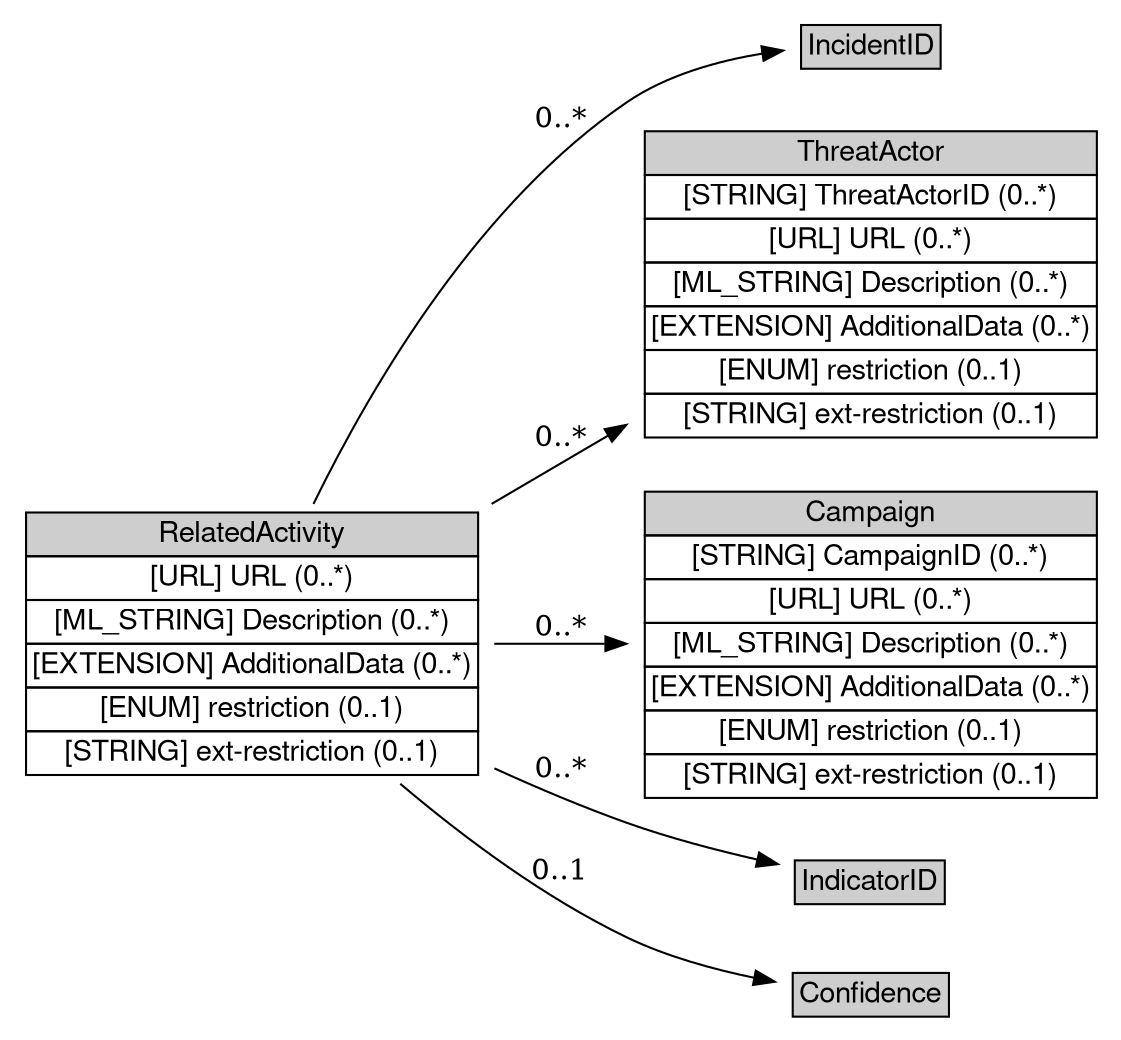 digraph RelatedActivity {
	graph [bb="0,0,525,491",
		rankdir=LR
	];
	node [label="\N"];
	RelatedActivity	 [height=1.8611,
		label=<<table BORDER="0" CELLBORDER="1" CELLSPACING="0"> <tr> <td BGCOLOR="#CECECE" HREF="/idmef_parser/IODEFv2/RelatedActivity.html" TITLE="The RelatedActivity class relates the information described in the rest of the document to previously observed incidents or activity and allows attribution to a specific actor or campaign. "><FONT FACE="Nimbus Sans L">RelatedActivity</FONT></td> </tr>" %<tr><td  HREF="/idmef_parser/IODEFv2/RelatedActivity.html" TITLE="A URL to activity related to this incident."><FONT FACE="Nimbus Sans L">[URL] URL (0..*)</FONT></td></tr>%<tr><td  HREF="/idmef_parser/IODEFv2/RelatedActivity.html" TITLE="A description of how these relationships were derived."><FONT FACE="Nimbus Sans L">[ML_STRING] Description (0..*)</FONT></td></tr>%<tr><td  HREF="/idmef_parser/IODEFv2/RelatedActivity.html" TITLE="A mechanism by which to extend the data model."><FONT FACE="Nimbus Sans L">[EXTENSION] AdditionalData (0..*)</FONT></td></tr>%<tr><td  HREF="/idmef_parser/IODEFv2/RelatedActivity.html" TITLE="See Section 3.3.1."><FONT FACE="Nimbus Sans L">[ENUM] restriction (0..1)</FONT></td></tr>%<tr><td  HREF="/idmef_parser/IODEFv2/RelatedActivity.html" TITLE="A means by which to extend the restriction attribute.  See Section 5.1.1."><FONT FACE="Nimbus Sans L">[STRING] ext-restriction (0..1)</FONT></td></tr>%</table>>,
		pos="116.5,186",
		shape=plaintext,
		width=3.2361];
	IncidentID	 [height=0.5,
		label=<<table BORDER="0" CELLBORDER="1" CELLSPACING="0"> <tr> <td BGCOLOR="#CECECE" HREF="/idmef_parser/IODEFv2/IncidentID.html" TITLE="The IncidentID class represents a tracking number that is unique in the context of the CSIRT. It serves as an identifier for an incident or a document identifier when sharing indicators. This identifier would serve as an index into a CSIRT&#39;s incident handling or knowledge management system. "><FONT FACE="Nimbus Sans L">IncidentID</FONT></td> </tr>" %</table>>,
		pos="408.5,473",
		shape=plaintext,
		width=1.1528];
	RelatedActivity -> IncidentID	 [label="0..*",
		lp="262.5,437.5",
		pos="e,366.95,470.83 144.42,253.14 172.78,312.95 222.45,398.17 292,446 310.98,459.05 335.38,465.86 356.95,469.39"];
	ThreatActor	 [height=2.1528,
		label=<<table BORDER="0" CELLBORDER="1" CELLSPACING="0"> <tr> <td BGCOLOR="#CECECE" HREF="/idmef_parser/IODEFv2/ThreatActor.html" TITLE="The ThreatActor class describes a threat actor. "><FONT FACE="Nimbus Sans L">ThreatActor</FONT></td> </tr>" %<tr><td  HREF="/idmef_parser/IODEFv2/ThreatActor.html" TITLE="An identifier for the threat actor."><FONT FACE="Nimbus Sans L">[STRING] ThreatActorID (0..*)</FONT></td></tr>%<tr><td  HREF="/idmef_parser/IODEFv2/ThreatActor.html" TITLE="A URL to a reference describing the threat actor."><FONT FACE="Nimbus Sans L">[URL] URL (0..*)</FONT></td></tr>%<tr><td  HREF="/idmef_parser/IODEFv2/ThreatActor.html" TITLE="A description of the threat actor."><FONT FACE="Nimbus Sans L">[ML_STRING] Description (0..*)</FONT></td></tr>%<tr><td  HREF="/idmef_parser/IODEFv2/ThreatActor.html" TITLE="A mechanism by which to extend the data model."><FONT FACE="Nimbus Sans L">[EXTENSION] AdditionalData (0..*)</FONT></td></tr>%<tr><td  HREF="/idmef_parser/IODEFv2/ThreatActor.html" TITLE="See Section 3.3.1."><FONT FACE="Nimbus Sans L">[ENUM] restriction (0..1)</FONT></td></tr>%<tr><td  HREF="/idmef_parser/IODEFv2/ThreatActor.html" TITLE="A means by which to extend the restriction attribute.  See Section 5.1.1."><FONT FACE="Nimbus Sans L">[STRING] ext-restriction (0..1)</FONT></td></tr>%</table>>,
		pos="408.5,359",
		shape=plaintext,
		width=3.2361];
	RelatedActivity -> ThreatActor	 [label="0..*",
		lp="262.5,284.5",
		pos="e,291.88,289.9 229.81,253.13 247.31,263.5 265.47,274.26 283.21,284.77"];
	Campaign	 [height=2.1528,
		label=<<table BORDER="0" CELLBORDER="1" CELLSPACING="0"> <tr> <td BGCOLOR="#CECECE" HREF="/idmef_parser/IODEFv2/Campaign.html" TITLE="The Campaign class describes a campaign of attacks by a threat actor. "><FONT FACE="Nimbus Sans L">Campaign</FONT></td> </tr>" %<tr><td  HREF="/idmef_parser/IODEFv2/Campaign.html" TITLE="An identifier for the campaign."><FONT FACE="Nimbus Sans L">[STRING] CampaignID (0..*)</FONT></td></tr>%<tr><td  HREF="/idmef_parser/IODEFv2/Campaign.html" TITLE="A URL to a reference describing the campaign."><FONT FACE="Nimbus Sans L">[URL] URL (0..*)</FONT></td></tr>%<tr><td  HREF="/idmef_parser/IODEFv2/Campaign.html" TITLE="A description of the campaign."><FONT FACE="Nimbus Sans L">[ML_STRING] Description (0..*)</FONT></td></tr>%<tr><td  HREF="/idmef_parser/IODEFv2/Campaign.html" TITLE="A mechanism by which to extend the data model."><FONT FACE="Nimbus Sans L">[EXTENSION] AdditionalData (0..*)</FONT></td></tr>%<tr><td  HREF="/idmef_parser/IODEFv2/Campaign.html" TITLE="See Section 3.3.1."><FONT FACE="Nimbus Sans L">[ENUM] restriction (0..1)</FONT></td></tr>%<tr><td  HREF="/idmef_parser/IODEFv2/Campaign.html" TITLE="A means by which to extend the restriction attribute.  See Section 5.1.1."><FONT FACE="Nimbus Sans L">[STRING] ext-restriction (0..1)</FONT></td></tr>%</table>>,
		pos="408.5,186",
		shape=plaintext,
		width=3.2361];
	RelatedActivity -> Campaign	 [label="0..*",
		lp="262.5,193.5",
		pos="e,291.54,186 233.17,186 248.93,186 265.18,186 281.12,186"];
	IndicatorID	 [height=0.5,
		label=<<table BORDER="0" CELLBORDER="1" CELLSPACING="0"> <tr> <td BGCOLOR="#CECECE" HREF="/idmef_parser/IODEFv2/IndicatorID.html" TITLE="The IndicatorID class identifies an indicator with a globally unique identifier. The combination of the name and version attributes and the element content form this identifier. Indicators generated by given CSIRT MUST NOT reuse the same value unless they are referencing the same indicator. "><FONT FACE="Nimbus Sans L">IndicatorID</FONT></td> </tr>" %</table>>,
		pos="408.5,72",
		shape=plaintext,
		width=1.2222];
	RelatedActivity -> IndicatorID	 [label="0..*",
		lp="262.5,122.5",
		pos="e,364.4,80.207 233.44,124.31 252.7,115.43 272.69,106.96 292,100 312.01,92.793 334.61,86.877 354.55,82.37"];
	Confidence	 [height=0.5,
		label=<<table BORDER="0" CELLBORDER="1" CELLSPACING="0"> <tr> <td BGCOLOR="#CECECE" HREF="/idmef_parser/IODEFv2/Confidence.html" TITLE="The Confidence class represents an estimate of the validity and accuracy of data expressed in the document. This estimate can be expressed as a category or a numeric calculation. "><FONT FACE="Nimbus Sans L">Confidence</FONT></td> </tr>" %</table>>,
		pos="408.5,18",
		shape=plaintext,
		width=1.2639];
	RelatedActivity -> Confidence	 [label="0..1",
		lp="262.5,73.5",
		pos="e,362.93,23.695 185.32,118.7 215.83,92.203 253.51,63.703 292,45 310.93,35.802 333.14,29.655 353.06,25.585"];
}
